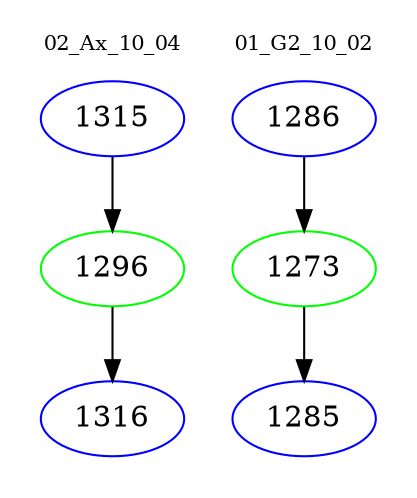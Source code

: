 digraph{
subgraph cluster_0 {
color = white
label = "02_Ax_10_04";
fontsize=10;
T0_1315 [label="1315", color="blue"]
T0_1315 -> T0_1296 [color="black"]
T0_1296 [label="1296", color="green"]
T0_1296 -> T0_1316 [color="black"]
T0_1316 [label="1316", color="blue"]
}
subgraph cluster_1 {
color = white
label = "01_G2_10_02";
fontsize=10;
T1_1286 [label="1286", color="blue"]
T1_1286 -> T1_1273 [color="black"]
T1_1273 [label="1273", color="green"]
T1_1273 -> T1_1285 [color="black"]
T1_1285 [label="1285", color="blue"]
}
}
